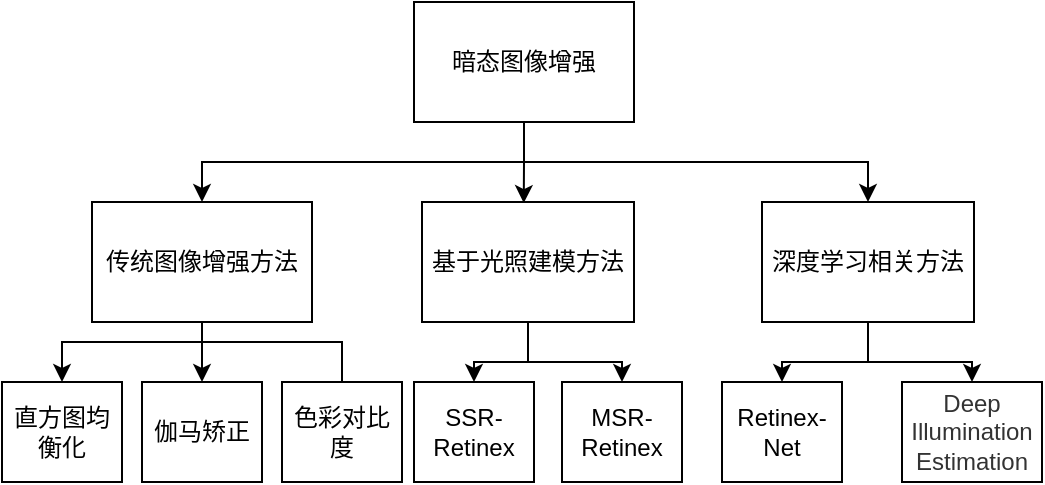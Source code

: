 <mxfile version="20.6.2" type="github">
  <diagram id="st12VOR5KobG0JaCpjlv" name="第 1 页">
    <mxGraphModel dx="499" dy="299" grid="1" gridSize="10" guides="1" tooltips="1" connect="1" arrows="1" fold="1" page="1" pageScale="1" pageWidth="827" pageHeight="1169" math="0" shadow="0">
      <root>
        <mxCell id="0" />
        <mxCell id="1" parent="0" />
        <mxCell id="i3SALakO06gzPMtryLr6-6" style="edgeStyle=orthogonalEdgeStyle;rounded=0;orthogonalLoop=1;jettySize=auto;html=1;" edge="1" parent="1" source="i3SALakO06gzPMtryLr6-2" target="i3SALakO06gzPMtryLr6-3">
          <mxGeometry relative="1" as="geometry">
            <Array as="points">
              <mxPoint x="351" y="320" />
              <mxPoint x="190" y="320" />
            </Array>
          </mxGeometry>
        </mxCell>
        <mxCell id="i3SALakO06gzPMtryLr6-7" style="edgeStyle=orthogonalEdgeStyle;rounded=0;orthogonalLoop=1;jettySize=auto;html=1;exitX=0.5;exitY=1;exitDx=0;exitDy=0;entryX=0.48;entryY=0.009;entryDx=0;entryDy=0;entryPerimeter=0;" edge="1" parent="1" source="i3SALakO06gzPMtryLr6-2" target="i3SALakO06gzPMtryLr6-4">
          <mxGeometry relative="1" as="geometry" />
        </mxCell>
        <mxCell id="i3SALakO06gzPMtryLr6-8" style="edgeStyle=orthogonalEdgeStyle;rounded=0;orthogonalLoop=1;jettySize=auto;html=1;exitX=0.5;exitY=1;exitDx=0;exitDy=0;entryX=0.5;entryY=0;entryDx=0;entryDy=0;" edge="1" parent="1" source="i3SALakO06gzPMtryLr6-2" target="i3SALakO06gzPMtryLr6-5">
          <mxGeometry relative="1" as="geometry">
            <Array as="points">
              <mxPoint x="351" y="320" />
              <mxPoint x="523" y="320" />
            </Array>
          </mxGeometry>
        </mxCell>
        <mxCell id="i3SALakO06gzPMtryLr6-2" value="暗态图像增强" style="rounded=0;whiteSpace=wrap;html=1;" vertex="1" parent="1">
          <mxGeometry x="296" y="240" width="110" height="60" as="geometry" />
        </mxCell>
        <mxCell id="i3SALakO06gzPMtryLr6-12" style="edgeStyle=orthogonalEdgeStyle;rounded=0;orthogonalLoop=1;jettySize=auto;html=1;entryX=0.5;entryY=0;entryDx=0;entryDy=0;" edge="1" parent="1" source="i3SALakO06gzPMtryLr6-3" target="i3SALakO06gzPMtryLr6-10">
          <mxGeometry relative="1" as="geometry" />
        </mxCell>
        <mxCell id="i3SALakO06gzPMtryLr6-13" style="edgeStyle=orthogonalEdgeStyle;rounded=0;orthogonalLoop=1;jettySize=auto;html=1;entryX=0.5;entryY=0;entryDx=0;entryDy=0;startArrow=block;startFill=1;" edge="1" parent="1" target="i3SALakO06gzPMtryLr6-9">
          <mxGeometry relative="1" as="geometry">
            <mxPoint x="260" y="430" as="sourcePoint" />
            <Array as="points">
              <mxPoint x="260" y="431" />
              <mxPoint x="260" y="410" />
              <mxPoint x="120" y="410" />
            </Array>
          </mxGeometry>
        </mxCell>
        <mxCell id="i3SALakO06gzPMtryLr6-3" value="传统图像增强方法" style="rounded=0;whiteSpace=wrap;html=1;" vertex="1" parent="1">
          <mxGeometry x="135" y="340" width="110" height="60" as="geometry" />
        </mxCell>
        <mxCell id="i3SALakO06gzPMtryLr6-16" style="edgeStyle=orthogonalEdgeStyle;rounded=0;orthogonalLoop=1;jettySize=auto;html=1;entryX=0.5;entryY=0;entryDx=0;entryDy=0;startArrow=none;startFill=0;" edge="1" parent="1" source="i3SALakO06gzPMtryLr6-4" target="i3SALakO06gzPMtryLr6-14">
          <mxGeometry relative="1" as="geometry" />
        </mxCell>
        <mxCell id="i3SALakO06gzPMtryLr6-18" style="edgeStyle=orthogonalEdgeStyle;rounded=0;orthogonalLoop=1;jettySize=auto;html=1;exitX=0.5;exitY=1;exitDx=0;exitDy=0;entryX=0.5;entryY=0;entryDx=0;entryDy=0;startArrow=none;startFill=0;" edge="1" parent="1" source="i3SALakO06gzPMtryLr6-4" target="i3SALakO06gzPMtryLr6-17">
          <mxGeometry relative="1" as="geometry" />
        </mxCell>
        <mxCell id="i3SALakO06gzPMtryLr6-4" value="基于光照建模方法" style="rounded=0;whiteSpace=wrap;html=1;" vertex="1" parent="1">
          <mxGeometry x="300" y="340" width="106" height="60" as="geometry" />
        </mxCell>
        <mxCell id="i3SALakO06gzPMtryLr6-20" style="edgeStyle=orthogonalEdgeStyle;rounded=0;orthogonalLoop=1;jettySize=auto;html=1;exitX=0.5;exitY=1;exitDx=0;exitDy=0;entryX=0.5;entryY=0;entryDx=0;entryDy=0;startArrow=none;startFill=0;" edge="1" parent="1" source="i3SALakO06gzPMtryLr6-5" target="i3SALakO06gzPMtryLr6-19">
          <mxGeometry relative="1" as="geometry" />
        </mxCell>
        <mxCell id="i3SALakO06gzPMtryLr6-22" style="edgeStyle=orthogonalEdgeStyle;rounded=0;orthogonalLoop=1;jettySize=auto;html=1;exitX=0.5;exitY=1;exitDx=0;exitDy=0;entryX=0.5;entryY=0;entryDx=0;entryDy=0;startArrow=none;startFill=0;" edge="1" parent="1" source="i3SALakO06gzPMtryLr6-5" target="i3SALakO06gzPMtryLr6-21">
          <mxGeometry relative="1" as="geometry" />
        </mxCell>
        <mxCell id="i3SALakO06gzPMtryLr6-5" value="深度学习相关方法" style="rounded=0;whiteSpace=wrap;html=1;" vertex="1" parent="1">
          <mxGeometry x="470" y="340" width="106" height="60" as="geometry" />
        </mxCell>
        <mxCell id="i3SALakO06gzPMtryLr6-9" value="直方图均衡化" style="rounded=0;whiteSpace=wrap;html=1;" vertex="1" parent="1">
          <mxGeometry x="90" y="430" width="60" height="50" as="geometry" />
        </mxCell>
        <mxCell id="i3SALakO06gzPMtryLr6-10" value="伽马矫正" style="rounded=0;whiteSpace=wrap;html=1;" vertex="1" parent="1">
          <mxGeometry x="160" y="430" width="60" height="50" as="geometry" />
        </mxCell>
        <mxCell id="i3SALakO06gzPMtryLr6-11" value="色彩对比度" style="rounded=0;whiteSpace=wrap;html=1;" vertex="1" parent="1">
          <mxGeometry x="230" y="430" width="60" height="50" as="geometry" />
        </mxCell>
        <mxCell id="i3SALakO06gzPMtryLr6-14" value="SSR-Retinex" style="rounded=0;whiteSpace=wrap;html=1;" vertex="1" parent="1">
          <mxGeometry x="296" y="430" width="60" height="50" as="geometry" />
        </mxCell>
        <mxCell id="i3SALakO06gzPMtryLr6-17" value="MSR-Retinex" style="rounded=0;whiteSpace=wrap;html=1;" vertex="1" parent="1">
          <mxGeometry x="370" y="430" width="60" height="50" as="geometry" />
        </mxCell>
        <mxCell id="i3SALakO06gzPMtryLr6-19" value="Retinex-Net" style="rounded=0;whiteSpace=wrap;html=1;" vertex="1" parent="1">
          <mxGeometry x="450" y="430" width="60" height="50" as="geometry" />
        </mxCell>
        <mxCell id="i3SALakO06gzPMtryLr6-21" value="&lt;span style=&quot;color: rgb(51, 51, 51); font-family: sans-serif; text-align: justify; background-color: rgb(255, 255, 255);&quot;&gt;&lt;font style=&quot;font-size: 12px;&quot;&gt;Deep Illumination Estimation&lt;/font&gt;&lt;/span&gt;" style="rounded=0;whiteSpace=wrap;html=1;" vertex="1" parent="1">
          <mxGeometry x="540" y="430" width="70" height="50" as="geometry" />
        </mxCell>
      </root>
    </mxGraphModel>
  </diagram>
</mxfile>
